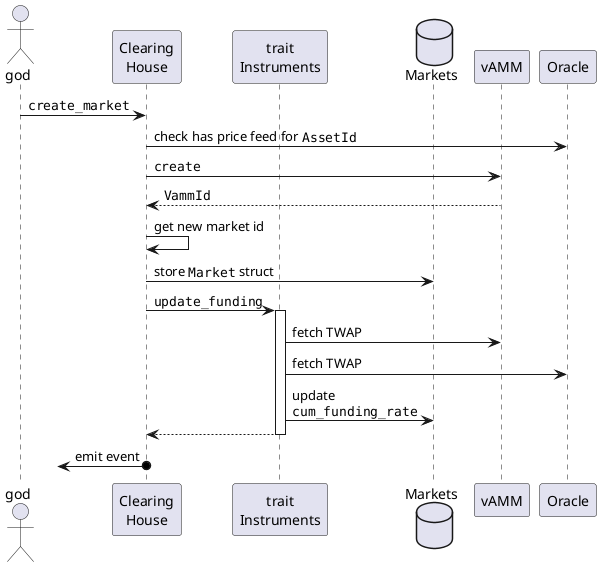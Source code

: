 @startuml create_market
actor "god" as g
participant "Clearing\nHouse" as ch
participant "trait\nInstruments" as inst
database "Markets" as markets
participant "vAMM" as vamm
participant "Oracle" as oracle 

g -> ch : ""create_market""

ch -> oracle : check has price feed for ""AssetId""

ch -> vamm : ""create""
return ""VammId""

ch -> ch : get new market id

ch -> markets : store ""Market"" struct

ch -> inst ++: ""update_funding""
inst -> vamm: fetch TWAP
inst -> oracle: fetch TWAP
inst -> markets : update\n""cum_funding_rate""
return

?<-o ch : emit event
@enduml